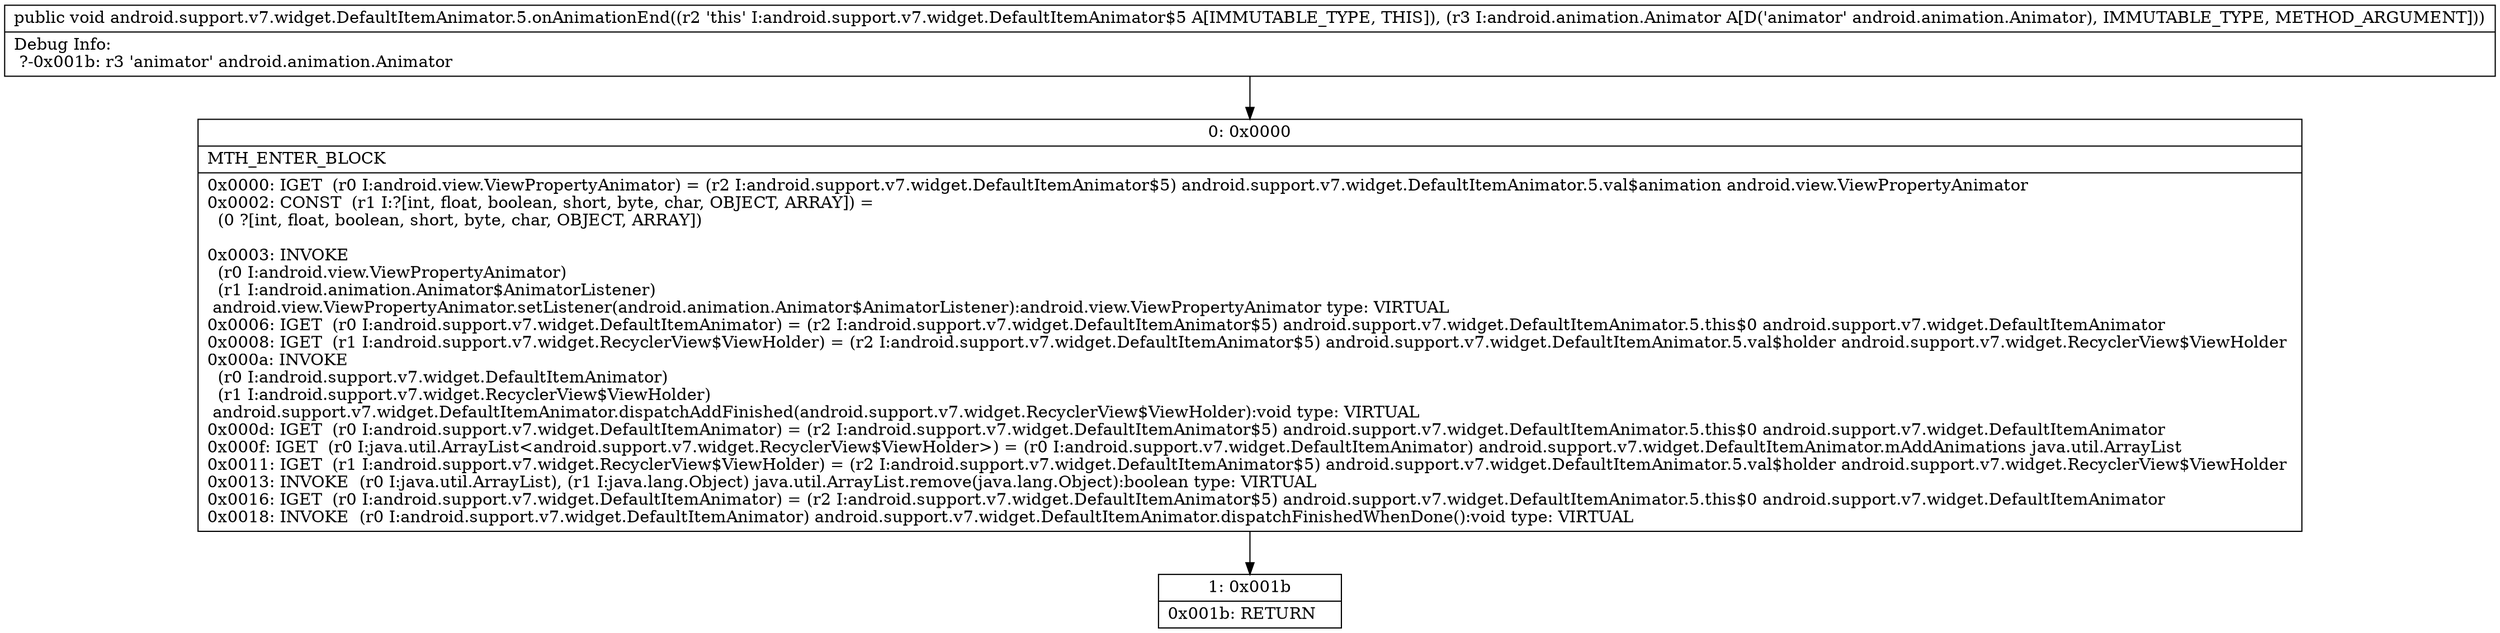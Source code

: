 digraph "CFG forandroid.support.v7.widget.DefaultItemAnimator.5.onAnimationEnd(Landroid\/animation\/Animator;)V" {
Node_0 [shape=record,label="{0\:\ 0x0000|MTH_ENTER_BLOCK\l|0x0000: IGET  (r0 I:android.view.ViewPropertyAnimator) = (r2 I:android.support.v7.widget.DefaultItemAnimator$5) android.support.v7.widget.DefaultItemAnimator.5.val$animation android.view.ViewPropertyAnimator \l0x0002: CONST  (r1 I:?[int, float, boolean, short, byte, char, OBJECT, ARRAY]) = \l  (0 ?[int, float, boolean, short, byte, char, OBJECT, ARRAY])\l \l0x0003: INVOKE  \l  (r0 I:android.view.ViewPropertyAnimator)\l  (r1 I:android.animation.Animator$AnimatorListener)\l android.view.ViewPropertyAnimator.setListener(android.animation.Animator$AnimatorListener):android.view.ViewPropertyAnimator type: VIRTUAL \l0x0006: IGET  (r0 I:android.support.v7.widget.DefaultItemAnimator) = (r2 I:android.support.v7.widget.DefaultItemAnimator$5) android.support.v7.widget.DefaultItemAnimator.5.this$0 android.support.v7.widget.DefaultItemAnimator \l0x0008: IGET  (r1 I:android.support.v7.widget.RecyclerView$ViewHolder) = (r2 I:android.support.v7.widget.DefaultItemAnimator$5) android.support.v7.widget.DefaultItemAnimator.5.val$holder android.support.v7.widget.RecyclerView$ViewHolder \l0x000a: INVOKE  \l  (r0 I:android.support.v7.widget.DefaultItemAnimator)\l  (r1 I:android.support.v7.widget.RecyclerView$ViewHolder)\l android.support.v7.widget.DefaultItemAnimator.dispatchAddFinished(android.support.v7.widget.RecyclerView$ViewHolder):void type: VIRTUAL \l0x000d: IGET  (r0 I:android.support.v7.widget.DefaultItemAnimator) = (r2 I:android.support.v7.widget.DefaultItemAnimator$5) android.support.v7.widget.DefaultItemAnimator.5.this$0 android.support.v7.widget.DefaultItemAnimator \l0x000f: IGET  (r0 I:java.util.ArrayList\<android.support.v7.widget.RecyclerView$ViewHolder\>) = (r0 I:android.support.v7.widget.DefaultItemAnimator) android.support.v7.widget.DefaultItemAnimator.mAddAnimations java.util.ArrayList \l0x0011: IGET  (r1 I:android.support.v7.widget.RecyclerView$ViewHolder) = (r2 I:android.support.v7.widget.DefaultItemAnimator$5) android.support.v7.widget.DefaultItemAnimator.5.val$holder android.support.v7.widget.RecyclerView$ViewHolder \l0x0013: INVOKE  (r0 I:java.util.ArrayList), (r1 I:java.lang.Object) java.util.ArrayList.remove(java.lang.Object):boolean type: VIRTUAL \l0x0016: IGET  (r0 I:android.support.v7.widget.DefaultItemAnimator) = (r2 I:android.support.v7.widget.DefaultItemAnimator$5) android.support.v7.widget.DefaultItemAnimator.5.this$0 android.support.v7.widget.DefaultItemAnimator \l0x0018: INVOKE  (r0 I:android.support.v7.widget.DefaultItemAnimator) android.support.v7.widget.DefaultItemAnimator.dispatchFinishedWhenDone():void type: VIRTUAL \l}"];
Node_1 [shape=record,label="{1\:\ 0x001b|0x001b: RETURN   \l}"];
MethodNode[shape=record,label="{public void android.support.v7.widget.DefaultItemAnimator.5.onAnimationEnd((r2 'this' I:android.support.v7.widget.DefaultItemAnimator$5 A[IMMUTABLE_TYPE, THIS]), (r3 I:android.animation.Animator A[D('animator' android.animation.Animator), IMMUTABLE_TYPE, METHOD_ARGUMENT]))  | Debug Info:\l  ?\-0x001b: r3 'animator' android.animation.Animator\l}"];
MethodNode -> Node_0;
Node_0 -> Node_1;
}

